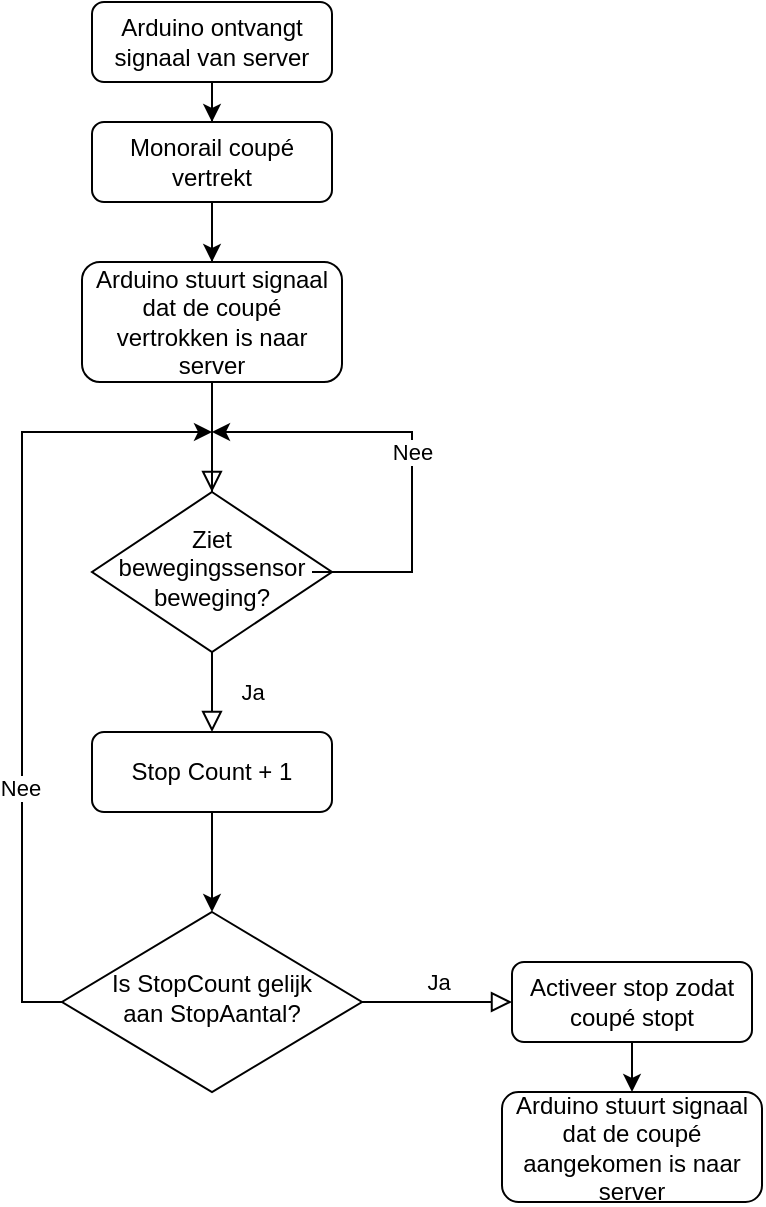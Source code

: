 <mxfile version="13.9.3" type="device"><diagram id="C5RBs43oDa-KdzZeNtuy" name="Page-1"><mxGraphModel dx="1278" dy="585" grid="1" gridSize="10" guides="1" tooltips="1" connect="1" arrows="1" fold="1" page="1" pageScale="1" pageWidth="827" pageHeight="1169" math="0" shadow="0"><root><mxCell id="WIyWlLk6GJQsqaUBKTNV-0"/><mxCell id="WIyWlLk6GJQsqaUBKTNV-1" parent="WIyWlLk6GJQsqaUBKTNV-0"/><mxCell id="WIyWlLk6GJQsqaUBKTNV-2" value="" style="rounded=0;html=1;jettySize=auto;orthogonalLoop=1;fontSize=11;endArrow=block;endFill=0;endSize=8;strokeWidth=1;shadow=0;labelBackgroundColor=none;edgeStyle=orthogonalEdgeStyle;" parent="WIyWlLk6GJQsqaUBKTNV-1" source="WIyWlLk6GJQsqaUBKTNV-3" target="WIyWlLk6GJQsqaUBKTNV-6" edge="1"><mxGeometry relative="1" as="geometry"/></mxCell><mxCell id="WIyWlLk6GJQsqaUBKTNV-3" value="Monorail coupé vertrekt" style="rounded=1;whiteSpace=wrap;html=1;fontSize=12;glass=0;strokeWidth=1;shadow=0;" parent="WIyWlLk6GJQsqaUBKTNV-1" vertex="1"><mxGeometry x="126" y="130" width="120" height="40" as="geometry"/></mxCell><mxCell id="WIyWlLk6GJQsqaUBKTNV-4" value="Ja" style="rounded=0;html=1;jettySize=auto;orthogonalLoop=1;fontSize=11;endArrow=block;endFill=0;endSize=8;strokeWidth=1;shadow=0;labelBackgroundColor=none;edgeStyle=orthogonalEdgeStyle;entryX=0.5;entryY=0;entryDx=0;entryDy=0;" parent="WIyWlLk6GJQsqaUBKTNV-1" source="WIyWlLk6GJQsqaUBKTNV-6" target="NzcjNwlpZXRHiiwwsIJo-2" edge="1"><mxGeometry y="20" relative="1" as="geometry"><mxPoint as="offset"/></mxGeometry></mxCell><mxCell id="NzcjNwlpZXRHiiwwsIJo-12" style="edgeStyle=orthogonalEdgeStyle;rounded=0;orthogonalLoop=1;jettySize=auto;html=1;exitX=0.5;exitY=0;exitDx=0;exitDy=0;entryX=0.5;entryY=0;entryDx=0;entryDy=0;" edge="1" parent="WIyWlLk6GJQsqaUBKTNV-1" source="WIyWlLk6GJQsqaUBKTNV-6" target="NzcjNwlpZXRHiiwwsIJo-11"><mxGeometry relative="1" as="geometry"><Array as="points"><mxPoint x="186" y="180"/><mxPoint x="186" y="180"/></Array></mxGeometry></mxCell><mxCell id="WIyWlLk6GJQsqaUBKTNV-6" value="Ziet bewegingssensor beweging?" style="rhombus;whiteSpace=wrap;html=1;shadow=0;fontFamily=Helvetica;fontSize=12;align=center;strokeWidth=1;spacing=6;spacingTop=-4;" parent="WIyWlLk6GJQsqaUBKTNV-1" vertex="1"><mxGeometry x="126" y="315" width="120" height="80" as="geometry"/></mxCell><mxCell id="WIyWlLk6GJQsqaUBKTNV-9" value="Ja" style="edgeStyle=orthogonalEdgeStyle;rounded=0;html=1;jettySize=auto;orthogonalLoop=1;fontSize=11;endArrow=block;endFill=0;endSize=8;strokeWidth=1;shadow=0;labelBackgroundColor=none;" parent="WIyWlLk6GJQsqaUBKTNV-1" source="WIyWlLk6GJQsqaUBKTNV-10" target="WIyWlLk6GJQsqaUBKTNV-12" edge="1"><mxGeometry y="10" relative="1" as="geometry"><mxPoint as="offset"/></mxGeometry></mxCell><mxCell id="NzcjNwlpZXRHiiwwsIJo-5" style="edgeStyle=orthogonalEdgeStyle;rounded=0;orthogonalLoop=1;jettySize=auto;html=1;exitX=0;exitY=0.5;exitDx=0;exitDy=0;" edge="1" parent="WIyWlLk6GJQsqaUBKTNV-1" source="WIyWlLk6GJQsqaUBKTNV-10"><mxGeometry relative="1" as="geometry"><mxPoint x="186" y="285" as="targetPoint"/><Array as="points"><mxPoint x="91" y="570"/><mxPoint x="91" y="285"/></Array></mxGeometry></mxCell><mxCell id="NzcjNwlpZXRHiiwwsIJo-7" value="Nee" style="edgeLabel;html=1;align=center;verticalAlign=middle;resizable=0;points=[];" vertex="1" connectable="0" parent="NzcjNwlpZXRHiiwwsIJo-5"><mxGeometry x="-0.363" y="1" relative="1" as="geometry"><mxPoint as="offset"/></mxGeometry></mxCell><mxCell id="WIyWlLk6GJQsqaUBKTNV-10" value="Is StopCount gelijk&lt;br&gt;aan StopAantal?" style="rhombus;whiteSpace=wrap;html=1;shadow=0;fontFamily=Helvetica;fontSize=12;align=center;strokeWidth=1;spacing=6;spacingTop=-4;labelPosition=center;verticalLabelPosition=middle;verticalAlign=middle;" parent="WIyWlLk6GJQsqaUBKTNV-1" vertex="1"><mxGeometry x="111" y="525" width="150" height="90" as="geometry"/></mxCell><mxCell id="NzcjNwlpZXRHiiwwsIJo-13" style="edgeStyle=orthogonalEdgeStyle;rounded=0;orthogonalLoop=1;jettySize=auto;html=1;entryX=0.5;entryY=0;entryDx=0;entryDy=0;" edge="1" parent="WIyWlLk6GJQsqaUBKTNV-1" source="WIyWlLk6GJQsqaUBKTNV-12" target="NzcjNwlpZXRHiiwwsIJo-10"><mxGeometry relative="1" as="geometry"/></mxCell><mxCell id="WIyWlLk6GJQsqaUBKTNV-12" value="Activeer stop zodat coupé stopt" style="rounded=1;whiteSpace=wrap;html=1;fontSize=12;glass=0;strokeWidth=1;shadow=0;" parent="WIyWlLk6GJQsqaUBKTNV-1" vertex="1"><mxGeometry x="336" y="550" width="120" height="40" as="geometry"/></mxCell><mxCell id="NzcjNwlpZXRHiiwwsIJo-1" value="Nee" style="edgeStyle=orthogonalEdgeStyle;rounded=0;orthogonalLoop=1;jettySize=auto;html=1;" edge="1" parent="WIyWlLk6GJQsqaUBKTNV-1"><mxGeometry relative="1" as="geometry"><mxPoint x="236" y="355" as="sourcePoint"/><mxPoint x="186" y="285" as="targetPoint"/><Array as="points"><mxPoint x="286" y="355"/><mxPoint x="286" y="285"/></Array></mxGeometry></mxCell><mxCell id="NzcjNwlpZXRHiiwwsIJo-4" style="edgeStyle=orthogonalEdgeStyle;rounded=0;orthogonalLoop=1;jettySize=auto;html=1;" edge="1" parent="WIyWlLk6GJQsqaUBKTNV-1" source="NzcjNwlpZXRHiiwwsIJo-2"><mxGeometry relative="1" as="geometry"><mxPoint x="186" y="525" as="targetPoint"/></mxGeometry></mxCell><mxCell id="NzcjNwlpZXRHiiwwsIJo-2" value="Stop Count + 1" style="rounded=1;whiteSpace=wrap;html=1;fontSize=12;glass=0;strokeWidth=1;shadow=0;" vertex="1" parent="WIyWlLk6GJQsqaUBKTNV-1"><mxGeometry x="126" y="435" width="120" height="40" as="geometry"/></mxCell><mxCell id="NzcjNwlpZXRHiiwwsIJo-9" value="" style="edgeStyle=orthogonalEdgeStyle;rounded=0;orthogonalLoop=1;jettySize=auto;html=1;" edge="1" parent="WIyWlLk6GJQsqaUBKTNV-1" source="NzcjNwlpZXRHiiwwsIJo-8" target="WIyWlLk6GJQsqaUBKTNV-3"><mxGeometry relative="1" as="geometry"/></mxCell><mxCell id="NzcjNwlpZXRHiiwwsIJo-8" value="Arduino ontvangt signaal van server" style="rounded=1;whiteSpace=wrap;html=1;fontSize=12;glass=0;strokeWidth=1;shadow=0;" vertex="1" parent="WIyWlLk6GJQsqaUBKTNV-1"><mxGeometry x="126" y="70" width="120" height="40" as="geometry"/></mxCell><mxCell id="NzcjNwlpZXRHiiwwsIJo-10" value="Arduino stuurt signaal dat de coupé aangekomen is naar server" style="rounded=1;whiteSpace=wrap;html=1;fontSize=12;glass=0;strokeWidth=1;shadow=0;" vertex="1" parent="WIyWlLk6GJQsqaUBKTNV-1"><mxGeometry x="331" y="615" width="130" height="55" as="geometry"/></mxCell><mxCell id="NzcjNwlpZXRHiiwwsIJo-11" value="Arduino stuurt signaal dat de coupé vertrokken is naar server" style="rounded=1;whiteSpace=wrap;html=1;fontSize=12;glass=0;strokeWidth=1;shadow=0;" vertex="1" parent="WIyWlLk6GJQsqaUBKTNV-1"><mxGeometry x="121" y="200" width="130" height="60" as="geometry"/></mxCell></root></mxGraphModel></diagram></mxfile>
